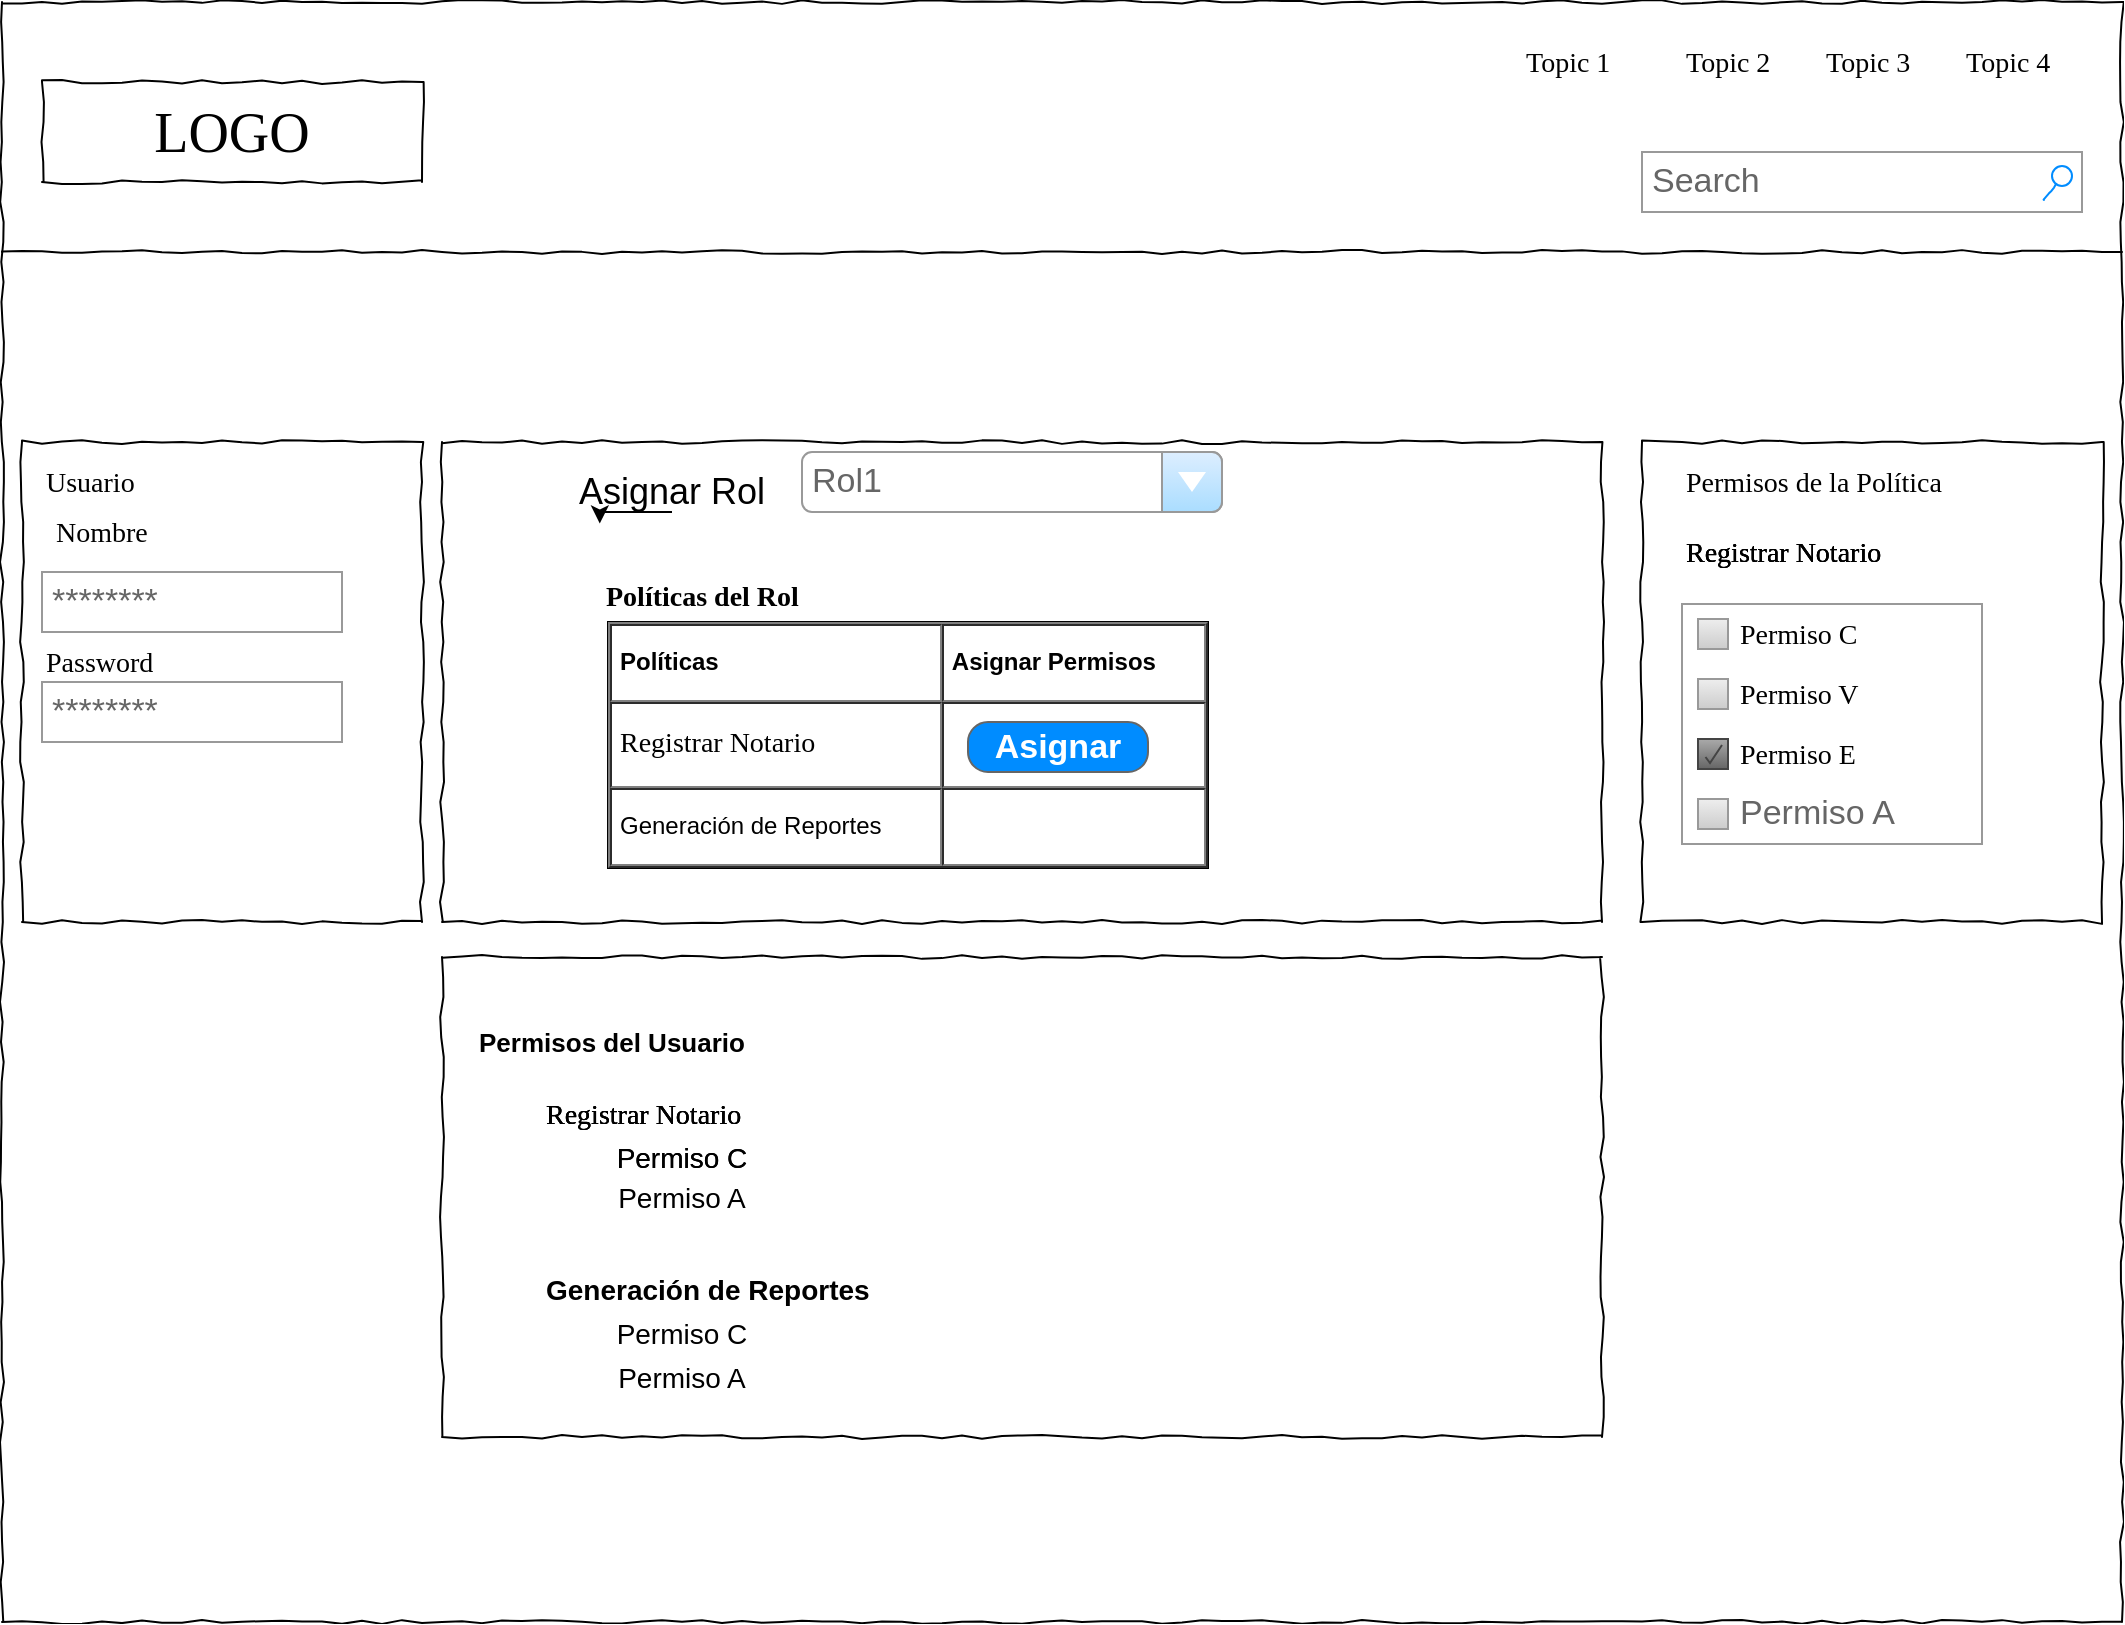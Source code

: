 <mxfile version="14.7.2" type="github">
  <diagram name="Page-1" id="03018318-947c-dd8e-b7a3-06fadd420f32">
    <mxGraphModel dx="1271" dy="654" grid="1" gridSize="10" guides="1" tooltips="1" connect="1" arrows="1" fold="1" page="1" pageScale="1" pageWidth="1100" pageHeight="850" background="none" math="0" shadow="0">
      <root>
        <mxCell id="0" />
        <mxCell id="1" parent="0" />
        <mxCell id="677b7b8949515195-1" value="" style="whiteSpace=wrap;html=1;rounded=0;shadow=0;labelBackgroundColor=none;strokeColor=#000000;strokeWidth=1;fillColor=none;fontFamily=Verdana;fontSize=12;fontColor=#000000;align=center;comic=1;" parent="1" vertex="1">
          <mxGeometry x="20" y="20" width="1060" height="810" as="geometry" />
        </mxCell>
        <mxCell id="677b7b8949515195-2" value="LOGO" style="whiteSpace=wrap;html=1;rounded=0;shadow=0;labelBackgroundColor=none;strokeWidth=1;fontFamily=Verdana;fontSize=28;align=center;comic=1;" parent="1" vertex="1">
          <mxGeometry x="40" y="60" width="190" height="50" as="geometry" />
        </mxCell>
        <mxCell id="677b7b8949515195-3" value="Search" style="strokeWidth=1;shadow=0;dashed=0;align=center;html=1;shape=mxgraph.mockup.forms.searchBox;strokeColor=#999999;mainText=;strokeColor2=#008cff;fontColor=#666666;fontSize=17;align=left;spacingLeft=3;rounded=0;labelBackgroundColor=none;comic=1;" parent="1" vertex="1">
          <mxGeometry x="840" y="95" width="220" height="30" as="geometry" />
        </mxCell>
        <mxCell id="677b7b8949515195-4" value="Topic 1" style="text;html=1;points=[];align=left;verticalAlign=top;spacingTop=-4;fontSize=14;fontFamily=Verdana" parent="1" vertex="1">
          <mxGeometry x="780" y="40" width="60" height="20" as="geometry" />
        </mxCell>
        <mxCell id="677b7b8949515195-5" value="Topic 2" style="text;html=1;points=[];align=left;verticalAlign=top;spacingTop=-4;fontSize=14;fontFamily=Verdana" parent="1" vertex="1">
          <mxGeometry x="860" y="40" width="60" height="20" as="geometry" />
        </mxCell>
        <mxCell id="677b7b8949515195-6" value="Topic 3" style="text;html=1;points=[];align=left;verticalAlign=top;spacingTop=-4;fontSize=14;fontFamily=Verdana" parent="1" vertex="1">
          <mxGeometry x="930" y="40" width="60" height="20" as="geometry" />
        </mxCell>
        <mxCell id="677b7b8949515195-7" value="Topic 4" style="text;html=1;points=[];align=left;verticalAlign=top;spacingTop=-4;fontSize=14;fontFamily=Verdana" parent="1" vertex="1">
          <mxGeometry x="1000" y="40" width="60" height="20" as="geometry" />
        </mxCell>
        <mxCell id="677b7b8949515195-8" value="" style="whiteSpace=wrap;html=1;rounded=0;shadow=0;labelBackgroundColor=none;strokeWidth=1;fillColor=none;fontFamily=Verdana;fontSize=12;align=center;comic=1;" parent="1" vertex="1">
          <mxGeometry x="30" y="240" width="200" height="240" as="geometry" />
        </mxCell>
        <mxCell id="677b7b8949515195-9" value="" style="line;strokeWidth=1;html=1;rounded=0;shadow=0;labelBackgroundColor=none;fillColor=none;fontFamily=Verdana;fontSize=14;fontColor=#000000;align=center;comic=1;" parent="1" vertex="1">
          <mxGeometry x="20" y="140" width="1060" height="10" as="geometry" />
        </mxCell>
        <mxCell id="677b7b8949515195-15" value="&lt;div style=&quot;text-align: justify&quot;&gt;&lt;br&gt;&lt;/div&gt;" style="whiteSpace=wrap;html=1;rounded=0;shadow=0;labelBackgroundColor=none;strokeWidth=1;fillColor=none;fontFamily=Verdana;fontSize=12;align=center;verticalAlign=top;spacing=10;comic=1;" parent="1" vertex="1">
          <mxGeometry x="240" y="240" width="580" height="240" as="geometry" />
        </mxCell>
        <mxCell id="677b7b8949515195-25" value="" style="whiteSpace=wrap;html=1;rounded=0;shadow=0;labelBackgroundColor=none;strokeWidth=1;fillColor=none;fontFamily=Verdana;fontSize=12;align=center;comic=1;" parent="1" vertex="1">
          <mxGeometry x="840" y="240" width="230" height="240" as="geometry" />
        </mxCell>
        <mxCell id="677b7b8949515195-44" value="Permisos de la Política" style="text;html=1;points=[];align=left;verticalAlign=top;spacingTop=-4;fontSize=14;fontFamily=Verdana" parent="1" vertex="1">
          <mxGeometry x="860" y="250" width="170" height="20" as="geometry" />
        </mxCell>
        <mxCell id="677b7b8949515195-45" value="Registrar Notario" style="text;html=1;points=[];align=left;verticalAlign=top;spacingTop=-4;fontSize=14;fontFamily=Verdana" parent="1" vertex="1">
          <mxGeometry x="860" y="285" width="170" height="20" as="geometry" />
        </mxCell>
        <mxCell id="FTCujRYuQM5x6Odwa5z5-1" value="Permisos del Usuario" style="text;html=1;strokeColor=none;fillColor=none;align=center;verticalAlign=middle;whiteSpace=wrap;rounded=0;fontStyle=1;fontSize=13;" vertex="1" parent="1">
          <mxGeometry x="230" y="530" width="190" height="20" as="geometry" />
        </mxCell>
        <mxCell id="FTCujRYuQM5x6Odwa5z5-2" value="Asignar Rol" style="text;html=1;strokeColor=none;fillColor=none;align=center;verticalAlign=middle;whiteSpace=wrap;rounded=0;fontSize=18;" vertex="1" parent="1">
          <mxGeometry x="240" y="255" width="230" height="20" as="geometry" />
        </mxCell>
        <mxCell id="FTCujRYuQM5x6Odwa5z5-9" value="Rol1&amp;nbsp;" style="strokeWidth=1;shadow=0;dashed=0;align=center;html=1;shape=mxgraph.mockup.forms.comboBox;strokeColor=#999999;fillColor=#ddeeff;align=left;fillColor2=#aaddff;mainText=;fontColor=#666666;fontSize=17;spacingLeft=3;" vertex="1" parent="1">
          <mxGeometry x="420" y="245" width="210" height="30" as="geometry" />
        </mxCell>
        <mxCell id="FTCujRYuQM5x6Odwa5z5-28" style="edgeStyle=orthogonalEdgeStyle;rounded=0;orthogonalLoop=1;jettySize=auto;html=1;exitX=0.5;exitY=1;exitDx=0;exitDy=0;entryX=0.343;entryY=1.287;entryDx=0;entryDy=0;entryPerimeter=0;fontSize=18;" edge="1" parent="1" source="FTCujRYuQM5x6Odwa5z5-2" target="FTCujRYuQM5x6Odwa5z5-2">
          <mxGeometry relative="1" as="geometry" />
        </mxCell>
        <mxCell id="FTCujRYuQM5x6Odwa5z5-29" value="Políticas del Rol" style="text;html=1;points=[];align=left;verticalAlign=top;spacingTop=-4;fontSize=14;fontFamily=Verdana;fontStyle=1" vertex="1" parent="1">
          <mxGeometry x="320" y="307" width="170" height="20" as="geometry" />
        </mxCell>
        <mxCell id="FTCujRYuQM5x6Odwa5z5-30" value="Registrar Notario" style="text;html=1;points=[];align=left;verticalAlign=top;spacingTop=-4;fontSize=14;fontFamily=Verdana" vertex="1" parent="1">
          <mxGeometry x="860" y="285" width="170" height="20" as="geometry" />
        </mxCell>
        <mxCell id="FTCujRYuQM5x6Odwa5z5-32" value="Registrar Notario" style="text;html=1;points=[];align=left;verticalAlign=top;spacingTop=-4;fontSize=14;fontFamily=Verdana" vertex="1" parent="1">
          <mxGeometry x="860" y="285" width="170" height="20" as="geometry" />
        </mxCell>
        <object label="&lt;table cellpadding=&quot;4&quot; cellspacing=&quot;0&quot; border=&quot;1&quot; style=&quot;font-size: 1em ; width: 100% ; height: 100%&quot;&gt;&lt;tbody&gt;&lt;tr&gt;&lt;th&gt;Políticas&amp;nbsp;&lt;/th&gt;&lt;th&gt;Asignar Permisos&lt;/th&gt;&lt;/tr&gt;&lt;tr&gt;&lt;td&gt;&lt;span style=&quot;font-family: &amp;#34;verdana&amp;#34; ; font-size: 14px&quot;&gt;Registrar Notario&lt;/span&gt;&lt;br&gt;&lt;/td&gt;&lt;td&gt;&lt;br&gt;&lt;/td&gt;&lt;/tr&gt;&lt;tr&gt;&lt;td&gt;Generación de Reportes&lt;br&gt;&lt;/td&gt;&lt;td&gt;&lt;br&gt;&lt;/td&gt;&lt;/tr&gt;&lt;/tbody&gt;&lt;/table&gt; " Politica="Politica 1" id="FTCujRYuQM5x6Odwa5z5-37">
          <mxCell style="verticalAlign=top;align=left;overflow=fill;fontSize=12;fontFamily=Helvetica;html=1;aspect=fixed;" vertex="1" parent="1">
            <mxGeometry x="323" y="330" width="300" height="123" as="geometry" />
          </mxCell>
        </object>
        <mxCell id="FTCujRYuQM5x6Odwa5z5-39" value="Asignar" style="strokeWidth=1;shadow=0;dashed=0;align=center;html=1;shape=mxgraph.mockup.buttons.button;strokeColor=#666666;fontColor=#ffffff;mainText=;buttonStyle=round;fontSize=17;fontStyle=1;fillColor=#008cff;whiteSpace=wrap;" vertex="1" parent="1">
          <mxGeometry x="503" y="380" width="90" height="25" as="geometry" />
        </mxCell>
        <mxCell id="FTCujRYuQM5x6Odwa5z5-41" value="" style="strokeWidth=1;shadow=0;dashed=0;align=center;html=1;shape=mxgraph.mockup.forms.rrect;rSize=0;strokeColor=#999999;fillColor=#ffffff;recursiveResize=0;fontSize=18;" vertex="1" parent="1">
          <mxGeometry x="860" y="321" width="150" height="120" as="geometry" />
        </mxCell>
        <mxCell id="FTCujRYuQM5x6Odwa5z5-42" value="&lt;span style=&quot;color: rgb(0 , 0 , 0) ; font-family: &amp;#34;verdana&amp;#34; ; font-size: 14px&quot;&gt;Permiso C&lt;/span&gt;" style="strokeWidth=1;shadow=0;dashed=0;align=center;html=1;shape=mxgraph.mockup.forms.rrect;rSize=0;fillColor=#eeeeee;strokeColor=#999999;gradientColor=#cccccc;align=left;spacingLeft=4;fontSize=17;fontColor=#666666;labelPosition=right;" vertex="1" parent="FTCujRYuQM5x6Odwa5z5-41">
          <mxGeometry x="8" y="7.5" width="15" height="15" as="geometry" />
        </mxCell>
        <mxCell id="FTCujRYuQM5x6Odwa5z5-43" value="&lt;span style=&quot;color: rgb(0 , 0 , 0) ; font-family: &amp;#34;verdana&amp;#34; ; font-size: 14px&quot;&gt;Permiso V&lt;/span&gt;" style="strokeWidth=1;shadow=0;dashed=0;align=center;html=1;shape=mxgraph.mockup.forms.rrect;rSize=0;fillColor=#eeeeee;strokeColor=#999999;gradientColor=#cccccc;align=left;spacingLeft=4;fontSize=17;fontColor=#666666;labelPosition=right;" vertex="1" parent="FTCujRYuQM5x6Odwa5z5-41">
          <mxGeometry x="8" y="37.5" width="15" height="15" as="geometry" />
        </mxCell>
        <mxCell id="FTCujRYuQM5x6Odwa5z5-44" value="&lt;span style=&quot;color: rgb(0 , 0 , 0) ; font-family: &amp;#34;verdana&amp;#34; ; font-size: 14px&quot;&gt;Permiso E&lt;/span&gt;" style="strokeWidth=1;shadow=0;dashed=0;align=center;html=1;shape=mxgraph.mockup.forms.checkbox;rSize=0;resizable=0;fillColor=#aaaaaa;strokeColor=#444444;gradientColor=#666666;align=left;spacingLeft=4;fontSize=17;fontColor=#008cff;labelPosition=right;" vertex="1" parent="FTCujRYuQM5x6Odwa5z5-41">
          <mxGeometry x="8" y="67.5" width="15" height="15" as="geometry" />
        </mxCell>
        <mxCell id="FTCujRYuQM5x6Odwa5z5-45" value="Permiso A" style="strokeWidth=1;shadow=0;dashed=0;align=center;html=1;shape=mxgraph.mockup.forms.rrect;rSize=0;fillColor=#eeeeee;strokeColor=#999999;gradientColor=#cccccc;align=left;spacingLeft=4;fontSize=17;fontColor=#666666;labelPosition=right;" vertex="1" parent="FTCujRYuQM5x6Odwa5z5-41">
          <mxGeometry x="8" y="97.5" width="15" height="15" as="geometry" />
        </mxCell>
        <mxCell id="FTCujRYuQM5x6Odwa5z5-56" value="Usuario" style="text;html=1;points=[];align=left;verticalAlign=top;spacingTop=-4;fontSize=14;fontFamily=Verdana" vertex="1" parent="1">
          <mxGeometry x="40" y="250" width="170" height="20" as="geometry" />
        </mxCell>
        <mxCell id="FTCujRYuQM5x6Odwa5z5-57" value="Nombre" style="text;html=1;points=[];align=left;verticalAlign=top;spacingTop=-4;fontSize=14;fontFamily=Verdana" vertex="1" parent="1">
          <mxGeometry x="45" y="275" width="170" height="20" as="geometry" />
        </mxCell>
        <mxCell id="FTCujRYuQM5x6Odwa5z5-58" value="********" style="strokeWidth=1;shadow=0;dashed=0;align=center;html=1;shape=mxgraph.mockup.forms.pwField;strokeColor=#999999;mainText=;align=left;fontColor=#666666;fontSize=17;spacingLeft=3;" vertex="1" parent="1">
          <mxGeometry x="40" y="360" width="150" height="30" as="geometry" />
        </mxCell>
        <mxCell id="FTCujRYuQM5x6Odwa5z5-59" value="Password" style="text;html=1;points=[];align=left;verticalAlign=top;spacingTop=-4;fontSize=14;fontFamily=Verdana" vertex="1" parent="1">
          <mxGeometry x="40" y="340" width="170" height="20" as="geometry" />
        </mxCell>
        <mxCell id="FTCujRYuQM5x6Odwa5z5-60" value="********" style="strokeWidth=1;shadow=0;dashed=0;align=center;html=1;shape=mxgraph.mockup.forms.pwField;strokeColor=#999999;mainText=;align=left;fontColor=#666666;fontSize=17;spacingLeft=3;" vertex="1" parent="1">
          <mxGeometry x="40" y="305" width="150" height="30" as="geometry" />
        </mxCell>
        <mxCell id="FTCujRYuQM5x6Odwa5z5-61" value="Registrar Notario" style="text;html=1;points=[];align=left;verticalAlign=top;spacingTop=-4;fontSize=14;fontFamily=Verdana" vertex="1" parent="1">
          <mxGeometry x="290" y="566" width="170" height="20" as="geometry" />
        </mxCell>
        <mxCell id="FTCujRYuQM5x6Odwa5z5-67" value="Permiso C" style="text;html=1;strokeColor=none;fillColor=none;align=center;verticalAlign=middle;whiteSpace=wrap;rounded=0;fontSize=14;" vertex="1" parent="1">
          <mxGeometry x="290" y="585" width="140" height="25" as="geometry" />
        </mxCell>
        <mxCell id="FTCujRYuQM5x6Odwa5z5-68" value="Permiso A" style="text;html=1;strokeColor=none;fillColor=none;align=center;verticalAlign=middle;whiteSpace=wrap;rounded=0;fontSize=14;" vertex="1" parent="1">
          <mxGeometry x="290" y="610" width="140" height="15" as="geometry" />
        </mxCell>
        <mxCell id="FTCujRYuQM5x6Odwa5z5-69" value="Registrar Notario" style="text;html=1;points=[];align=left;verticalAlign=top;spacingTop=-4;fontSize=14;fontFamily=Verdana" vertex="1" parent="1">
          <mxGeometry x="290" y="566" width="170" height="20" as="geometry" />
        </mxCell>
        <mxCell id="FTCujRYuQM5x6Odwa5z5-70" value="Permiso C" style="text;html=1;strokeColor=none;fillColor=none;align=center;verticalAlign=middle;whiteSpace=wrap;rounded=0;fontSize=14;" vertex="1" parent="1">
          <mxGeometry x="290" y="585" width="140" height="25" as="geometry" />
        </mxCell>
        <mxCell id="FTCujRYuQM5x6Odwa5z5-72" value="Registrar Notario" style="text;html=1;points=[];align=left;verticalAlign=top;spacingTop=-4;fontSize=14;fontFamily=Verdana" vertex="1" parent="1">
          <mxGeometry x="290" y="566" width="170" height="20" as="geometry" />
        </mxCell>
        <mxCell id="FTCujRYuQM5x6Odwa5z5-80" value="Permiso A" style="text;html=1;strokeColor=none;fillColor=none;align=center;verticalAlign=middle;whiteSpace=wrap;rounded=0;fontSize=14;" vertex="1" parent="1">
          <mxGeometry x="290" y="700" width="140" height="15" as="geometry" />
        </mxCell>
        <mxCell id="FTCujRYuQM5x6Odwa5z5-83" value="Permiso C" style="text;html=1;strokeColor=none;fillColor=none;align=center;verticalAlign=middle;whiteSpace=wrap;rounded=0;fontSize=14;" vertex="1" parent="1">
          <mxGeometry x="290" y="673" width="140" height="25" as="geometry" />
        </mxCell>
        <mxCell id="FTCujRYuQM5x6Odwa5z5-85" value="&lt;span style=&quot;font-family: helvetica; font-size: 14px;&quot;&gt;Generación de Reportes&lt;/span&gt;" style="text;html=1;points=[];align=left;verticalAlign=top;spacingTop=-4;fontSize=14;fontFamily=Verdana;fontStyle=1" vertex="1" parent="1">
          <mxGeometry x="290" y="653" width="170" height="20" as="geometry" />
        </mxCell>
        <mxCell id="FTCujRYuQM5x6Odwa5z5-86" value="&lt;div style=&quot;text-align: justify&quot;&gt;&lt;br&gt;&lt;/div&gt;" style="whiteSpace=wrap;html=1;rounded=0;shadow=0;labelBackgroundColor=none;strokeWidth=1;fillColor=none;fontFamily=Verdana;fontSize=12;align=center;verticalAlign=top;spacing=10;comic=1;" vertex="1" parent="1">
          <mxGeometry x="240" y="497.5" width="580" height="240" as="geometry" />
        </mxCell>
      </root>
    </mxGraphModel>
  </diagram>
</mxfile>
